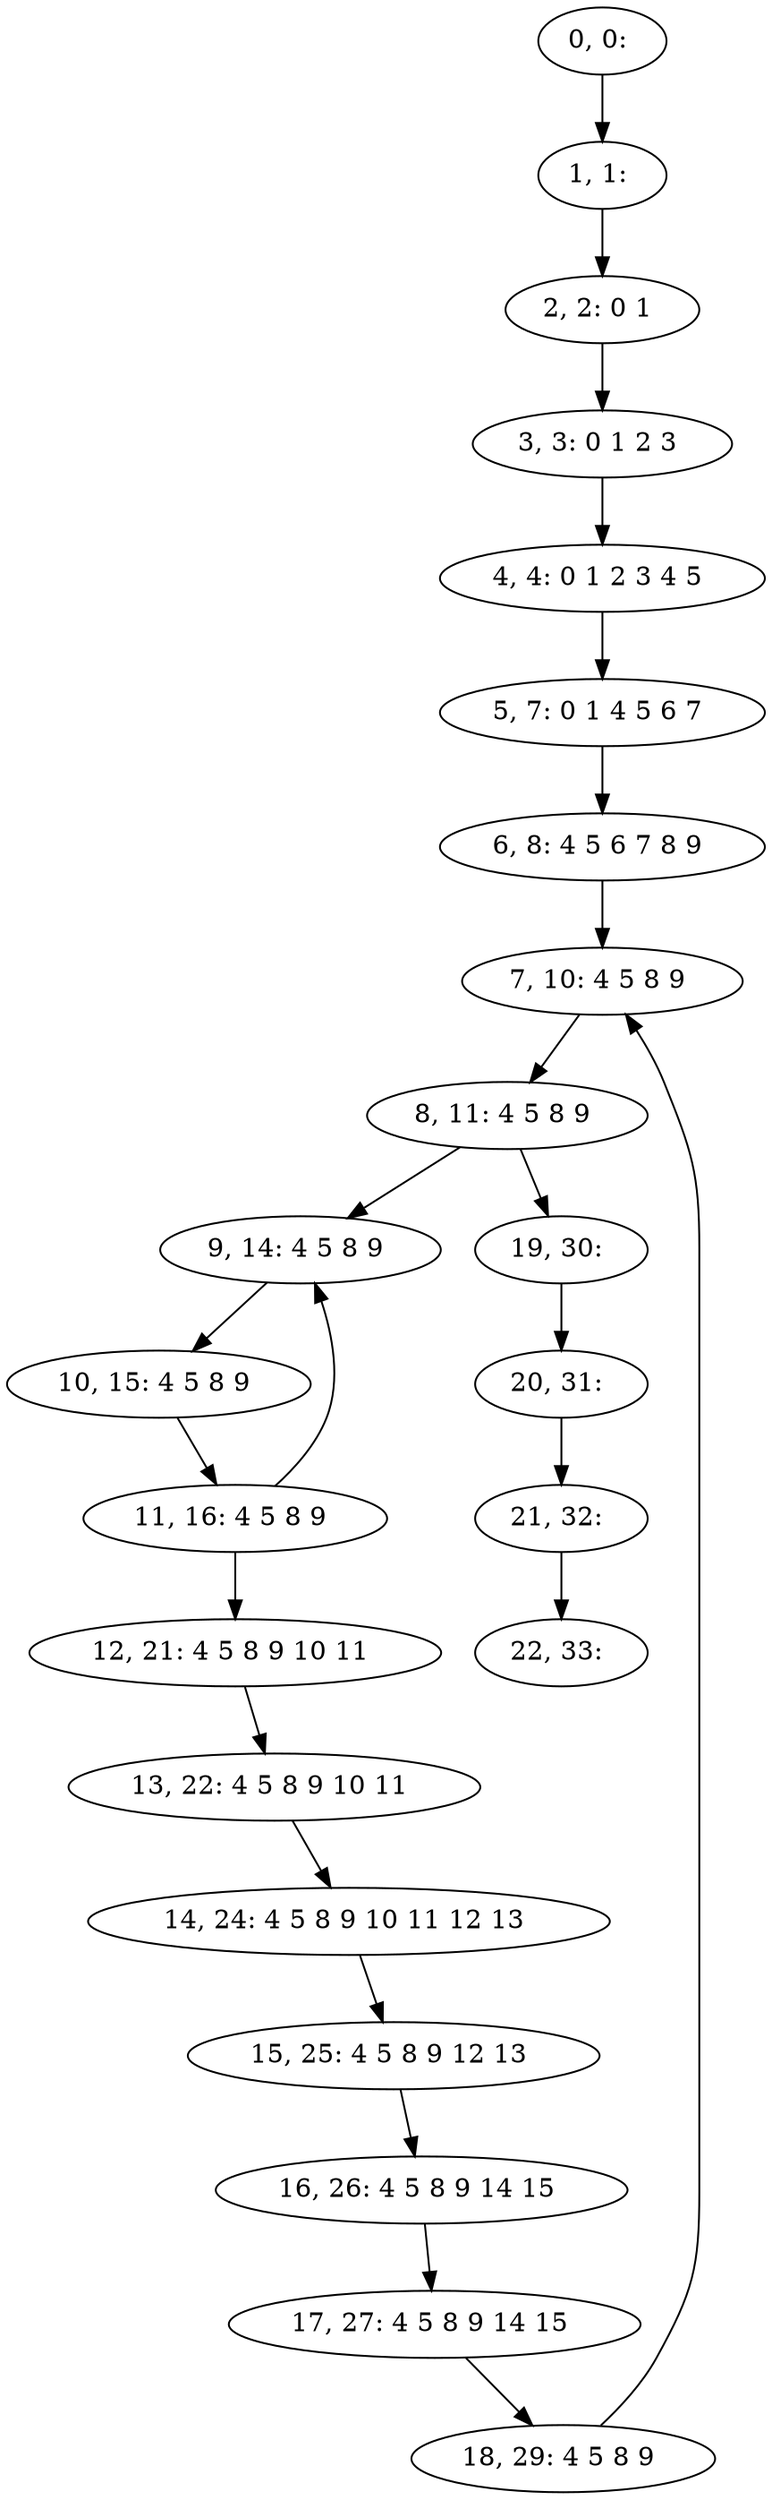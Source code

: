 digraph G {
0[label="0, 0: "];
1[label="1, 1: "];
2[label="2, 2: 0 1 "];
3[label="3, 3: 0 1 2 3 "];
4[label="4, 4: 0 1 2 3 4 5 "];
5[label="5, 7: 0 1 4 5 6 7 "];
6[label="6, 8: 4 5 6 7 8 9 "];
7[label="7, 10: 4 5 8 9 "];
8[label="8, 11: 4 5 8 9 "];
9[label="9, 14: 4 5 8 9 "];
10[label="10, 15: 4 5 8 9 "];
11[label="11, 16: 4 5 8 9 "];
12[label="12, 21: 4 5 8 9 10 11 "];
13[label="13, 22: 4 5 8 9 10 11 "];
14[label="14, 24: 4 5 8 9 10 11 12 13 "];
15[label="15, 25: 4 5 8 9 12 13 "];
16[label="16, 26: 4 5 8 9 14 15 "];
17[label="17, 27: 4 5 8 9 14 15 "];
18[label="18, 29: 4 5 8 9 "];
19[label="19, 30: "];
20[label="20, 31: "];
21[label="21, 32: "];
22[label="22, 33: "];
0->1 ;
1->2 ;
2->3 ;
3->4 ;
4->5 ;
5->6 ;
6->7 ;
7->8 ;
8->9 ;
8->19 ;
9->10 ;
10->11 ;
11->12 ;
11->9 ;
12->13 ;
13->14 ;
14->15 ;
15->16 ;
16->17 ;
17->18 ;
18->7 ;
19->20 ;
20->21 ;
21->22 ;
}
